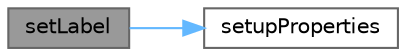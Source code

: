 digraph "setLabel"
{
 // LATEX_PDF_SIZE
  bgcolor="transparent";
  edge [fontname=Helvetica,fontsize=10,labelfontname=Helvetica,labelfontsize=10];
  node [fontname=Helvetica,fontsize=10,shape=box,height=0.2,width=0.4];
  rankdir="LR";
  Node1 [id="Node000001",label="setLabel",height=0.2,width=0.4,color="gray40", fillcolor="grey60", style="filled", fontcolor="black",tooltip="设置标签控件"];
  Node1 -> Node2 [id="edge1_Node000001_Node000002",color="steelblue1",style="solid",tooltip=" "];
  Node2 [id="Node000002",label="setupProperties",height=0.2,width=0.4,color="grey40", fillcolor="white", style="filled",URL="$class_qt_material_text_field_state_machine.html#a1f50769ecee8047c922546c8b7fd0fcc",tooltip="更新状态机属性"];
}
